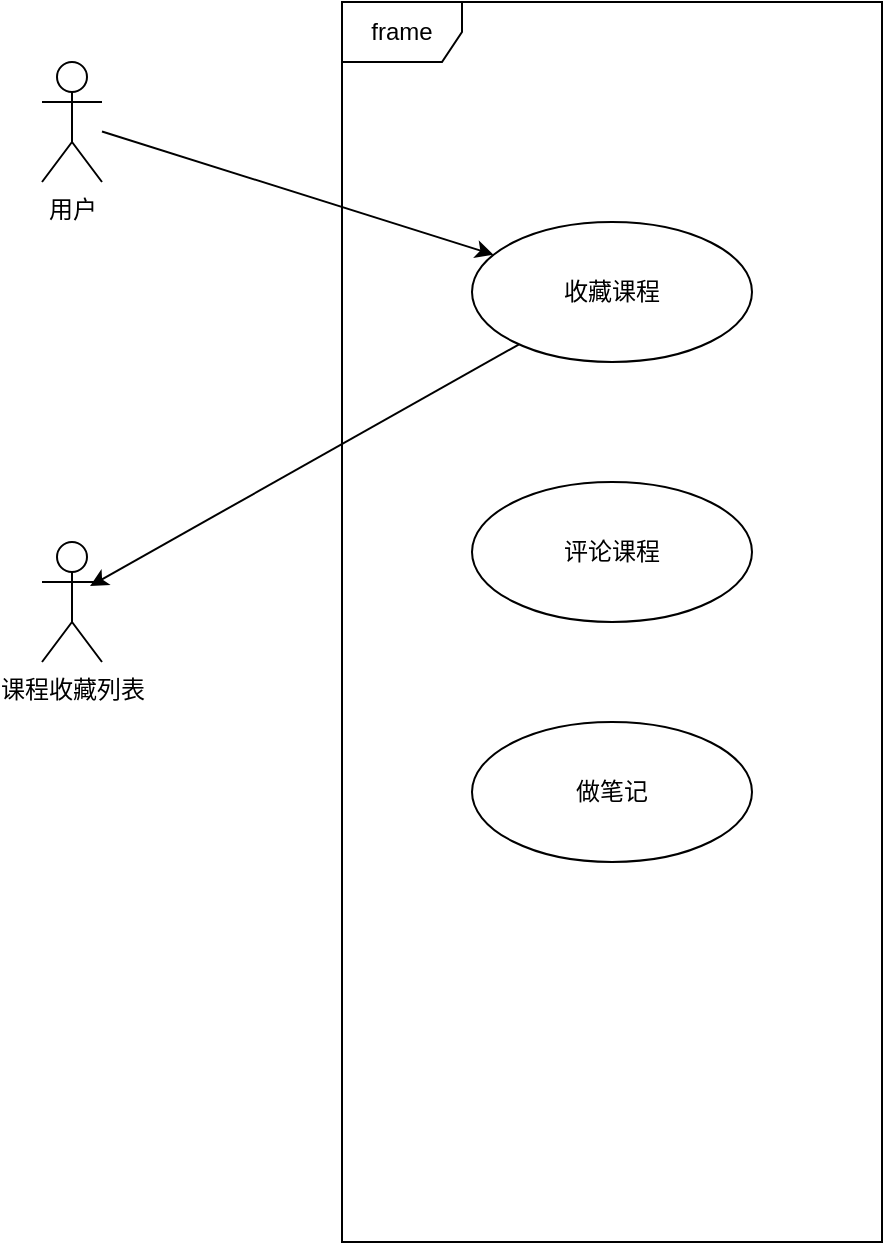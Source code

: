 <mxfile version="14.6.13" type="device"><diagram id="fcRoKtUryvVmZs_d7i58" name="第 1 页"><mxGraphModel dx="1408" dy="808" grid="1" gridSize="10" guides="1" tooltips="1" connect="1" arrows="1" fold="1" page="1" pageScale="1" pageWidth="3300" pageHeight="4681" math="0" shadow="0"><root><mxCell id="0"/><mxCell id="1" parent="0"/><mxCell id="jFxMpdl7g-u__xsbJFXp-8" value="frame" style="shape=umlFrame;whiteSpace=wrap;html=1;" vertex="1" parent="1"><mxGeometry x="710" y="650" width="270" height="620" as="geometry"/></mxCell><mxCell id="jFxMpdl7g-u__xsbJFXp-14" style="edgeStyle=none;rounded=0;orthogonalLoop=1;jettySize=auto;html=1;entryX=0.8;entryY=0.367;entryDx=0;entryDy=0;entryPerimeter=0;" edge="1" parent="1" source="jFxMpdl7g-u__xsbJFXp-9" target="jFxMpdl7g-u__xsbJFXp-13"><mxGeometry relative="1" as="geometry"/></mxCell><mxCell id="jFxMpdl7g-u__xsbJFXp-9" value="收藏课程" style="ellipse;whiteSpace=wrap;html=1;" vertex="1" parent="1"><mxGeometry x="775" y="760" width="140" height="70" as="geometry"/></mxCell><mxCell id="jFxMpdl7g-u__xsbJFXp-12" style="rounded=0;orthogonalLoop=1;jettySize=auto;html=1;" edge="1" parent="1" source="jFxMpdl7g-u__xsbJFXp-10" target="jFxMpdl7g-u__xsbJFXp-9"><mxGeometry relative="1" as="geometry"/></mxCell><mxCell id="jFxMpdl7g-u__xsbJFXp-10" value="用户" style="shape=umlActor;verticalLabelPosition=bottom;verticalAlign=top;html=1;" vertex="1" parent="1"><mxGeometry x="560" y="680" width="30" height="60" as="geometry"/></mxCell><mxCell id="jFxMpdl7g-u__xsbJFXp-13" value="课程收藏列表" style="shape=umlActor;verticalLabelPosition=bottom;verticalAlign=top;html=1;" vertex="1" parent="1"><mxGeometry x="560" y="920" width="30" height="60" as="geometry"/></mxCell><mxCell id="jFxMpdl7g-u__xsbJFXp-19" value="评论课程" style="ellipse;whiteSpace=wrap;html=1;" vertex="1" parent="1"><mxGeometry x="775" y="890" width="140" height="70" as="geometry"/></mxCell><mxCell id="jFxMpdl7g-u__xsbJFXp-20" value="做笔记" style="ellipse;whiteSpace=wrap;html=1;" vertex="1" parent="1"><mxGeometry x="775" y="1010" width="140" height="70" as="geometry"/></mxCell></root></mxGraphModel></diagram></mxfile>